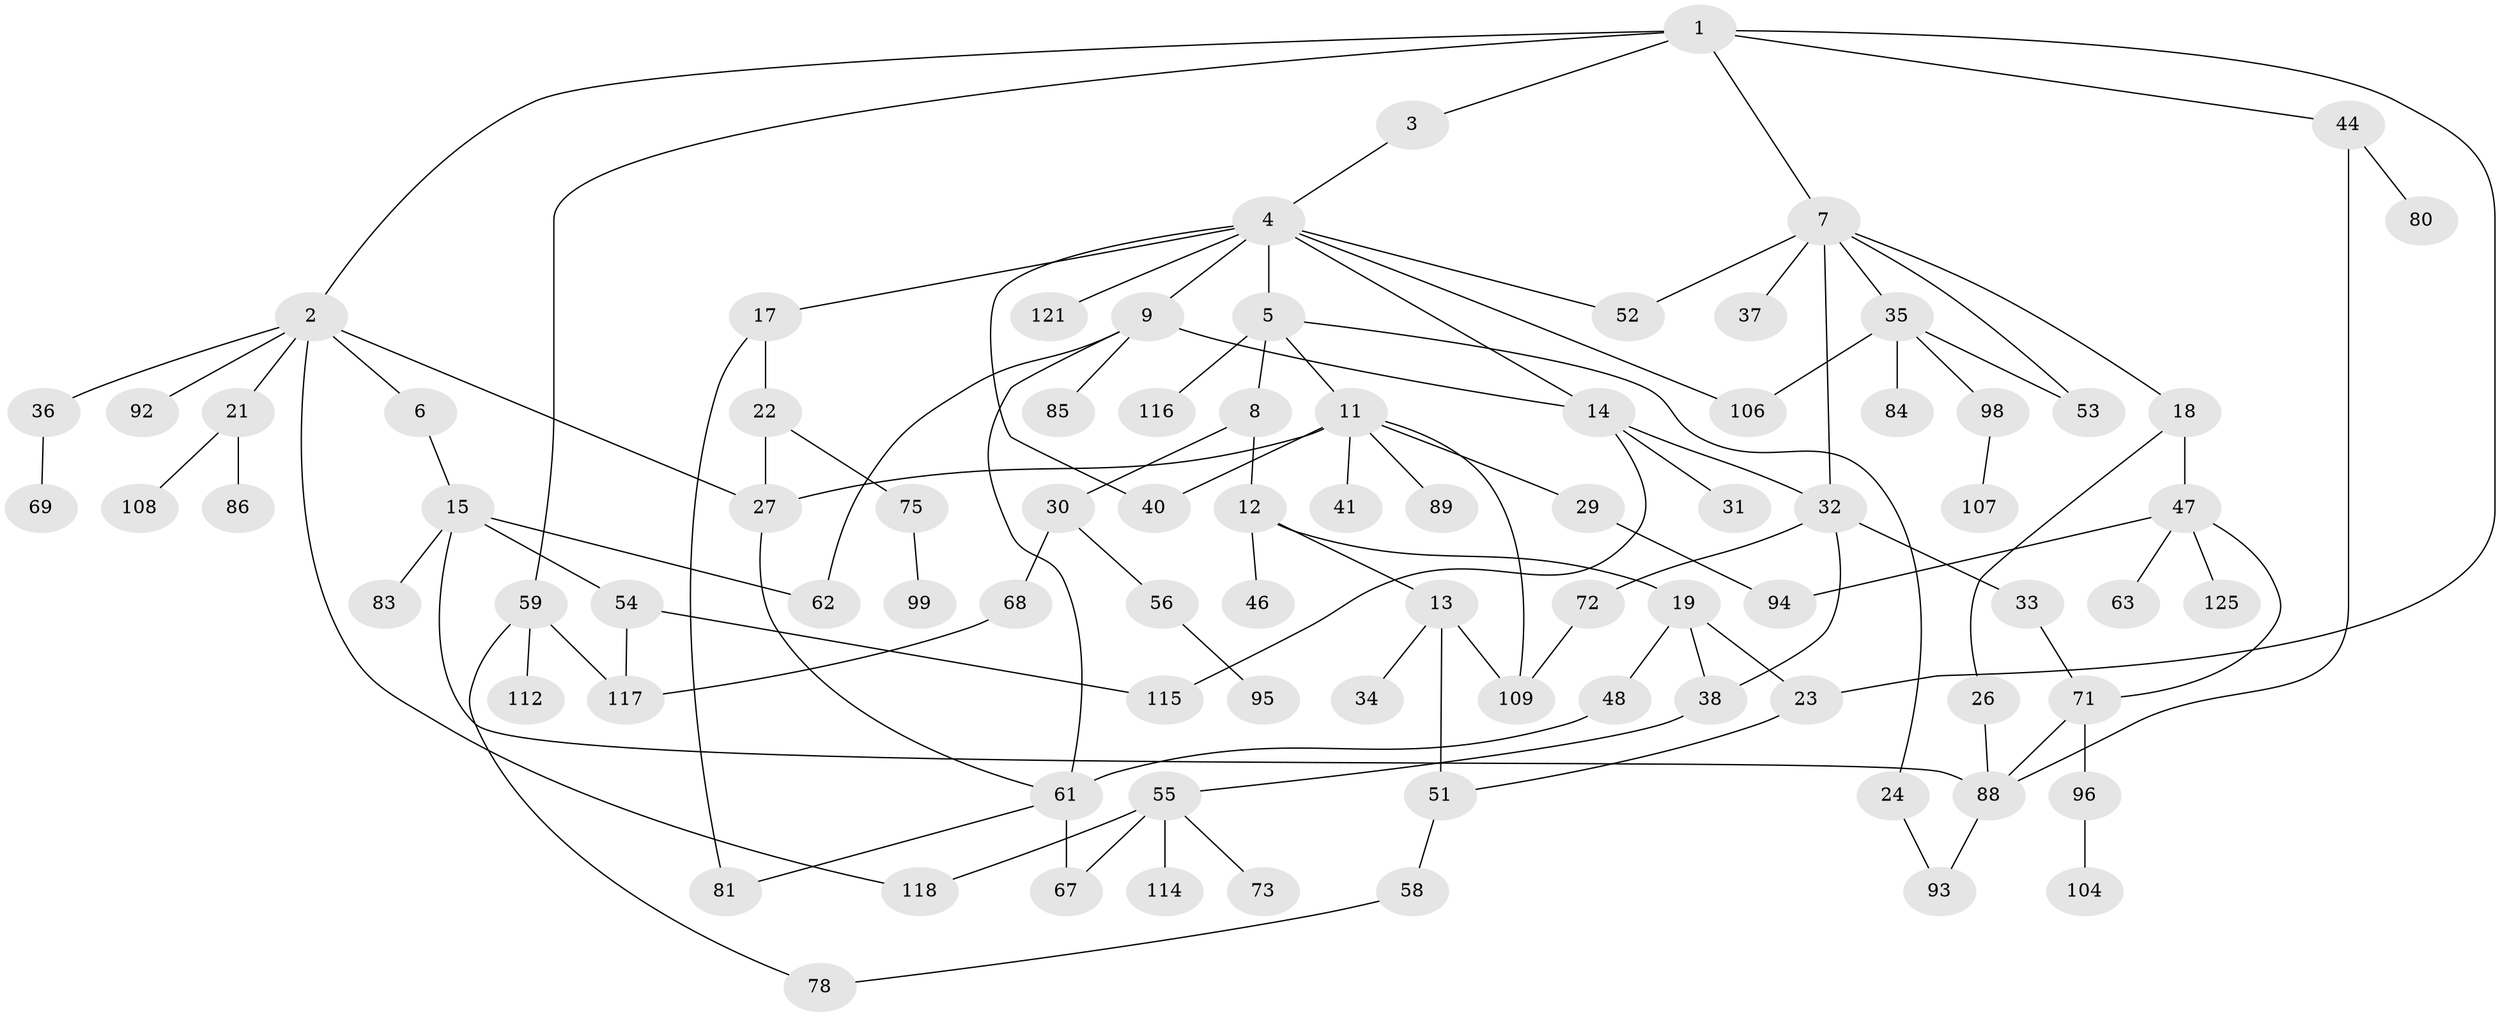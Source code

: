// original degree distribution, {6: 0.031746031746031744, 5: 0.06349206349206349, 2: 0.29365079365079366, 7: 0.007936507936507936, 3: 0.20634920634920634, 4: 0.0873015873015873, 9: 0.007936507936507936, 1: 0.30158730158730157}
// Generated by graph-tools (version 1.1) at 2025/41/03/06/25 10:41:27]
// undirected, 86 vertices, 114 edges
graph export_dot {
graph [start="1"]
  node [color=gray90,style=filled];
  1;
  2 [super="+10"];
  3;
  4 [super="+16"];
  5 [super="+123"];
  6 [super="+97"];
  7 [super="+25"];
  8;
  9 [super="+70"];
  11 [super="+65"];
  12 [super="+42"];
  13 [super="+110"];
  14 [super="+43"];
  15 [super="+66"];
  17;
  18 [super="+20"];
  19 [super="+79"];
  21 [super="+28"];
  22 [super="+39"];
  23;
  24;
  26 [super="+119"];
  27 [super="+57"];
  29 [super="+76"];
  30 [super="+50"];
  31;
  32;
  33 [super="+100"];
  34 [super="+74"];
  35 [super="+45"];
  36 [super="+87"];
  37;
  38;
  40 [super="+101"];
  41;
  44 [super="+113"];
  46 [super="+49"];
  47 [super="+60"];
  48 [super="+111"];
  51;
  52 [super="+91"];
  53 [super="+77"];
  54;
  55;
  56;
  58 [super="+82"];
  59 [super="+64"];
  61 [super="+105"];
  62;
  63;
  67;
  68;
  69;
  71 [super="+90"];
  72 [super="+126"];
  73;
  75 [super="+120"];
  78;
  80;
  81;
  83;
  84;
  85;
  86;
  88 [super="+124"];
  89;
  92;
  93;
  94;
  95 [super="+103"];
  96 [super="+102"];
  98;
  99;
  104;
  106;
  107;
  108;
  109;
  112;
  114;
  115;
  116;
  117 [super="+122"];
  118;
  121;
  125;
  1 -- 2;
  1 -- 3;
  1 -- 7;
  1 -- 23;
  1 -- 44;
  1 -- 59;
  2 -- 6;
  2 -- 21;
  2 -- 36;
  2 -- 92;
  2 -- 118;
  2 -- 27;
  3 -- 4;
  4 -- 5;
  4 -- 9;
  4 -- 17;
  4 -- 106;
  4 -- 14;
  4 -- 121;
  4 -- 52;
  4 -- 40;
  5 -- 8;
  5 -- 11;
  5 -- 24;
  5 -- 116;
  6 -- 15;
  7 -- 18;
  7 -- 32;
  7 -- 37;
  7 -- 35;
  7 -- 53;
  7 -- 52;
  8 -- 12;
  8 -- 30;
  9 -- 14;
  9 -- 61;
  9 -- 62;
  9 -- 85;
  11 -- 29;
  11 -- 40;
  11 -- 41;
  11 -- 89;
  11 -- 109;
  11 -- 27 [weight=2];
  12 -- 13;
  12 -- 19;
  12 -- 46;
  13 -- 34;
  13 -- 51;
  13 -- 109;
  14 -- 31;
  14 -- 32;
  14 -- 115;
  15 -- 54;
  15 -- 83;
  15 -- 62;
  15 -- 88;
  17 -- 22;
  17 -- 81;
  18 -- 47 [weight=2];
  18 -- 26;
  19 -- 48 [weight=2];
  19 -- 23;
  19 -- 38;
  21 -- 86;
  21 -- 108;
  22 -- 27;
  22 -- 75;
  23 -- 51;
  24 -- 93;
  26 -- 88;
  27 -- 61;
  29 -- 94;
  30 -- 56;
  30 -- 68;
  32 -- 33;
  32 -- 38;
  32 -- 72;
  33 -- 71;
  35 -- 84;
  35 -- 106;
  35 -- 98;
  35 -- 53;
  36 -- 69;
  38 -- 55;
  44 -- 80;
  44 -- 88;
  47 -- 63;
  47 -- 125;
  47 -- 94;
  47 -- 71;
  48 -- 61;
  51 -- 58;
  54 -- 117;
  54 -- 115;
  55 -- 73;
  55 -- 114;
  55 -- 118;
  55 -- 67;
  56 -- 95;
  58 -- 78;
  59 -- 112;
  59 -- 78;
  59 -- 117;
  61 -- 67;
  61 -- 81;
  68 -- 117;
  71 -- 96;
  71 -- 88;
  72 -- 109;
  75 -- 99;
  88 -- 93;
  96 -- 104;
  98 -- 107;
}
